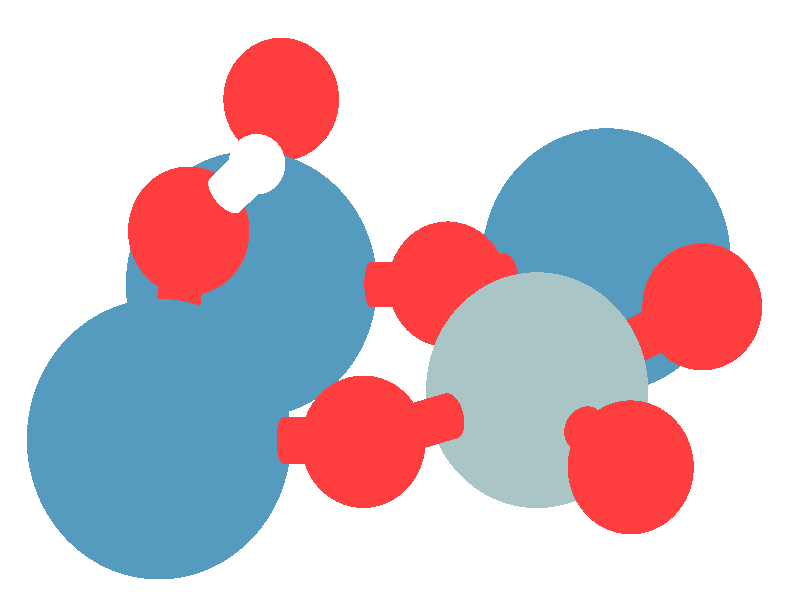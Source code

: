 #include "colors.inc"
#include "finish.inc"

global_settings {assumed_gamma 1 max_trace_level 6}
background {color White}
camera {perspective
  right -7.11*x up 5.02*y
  direction 50.00*z
  location <0,0,50.00> look_at <0,0,0>}
light_source {<  2.00,   3.00,  40.00> color White
  area_light <0.70, 0, 0>, <0, 0.70, 0>, 3, 3
  adaptive 1 jitter}

#declare simple = finish {phong 0.7}
#declare pale = finish {ambient .5 diffuse .85 roughness .001 specular 0.200 }
#declare intermediate = finish {ambient 0.3 diffuse 0.6 specular 0.10 roughness 0.04 }
#declare vmd = finish {ambient .0 diffuse .65 phong 0.1 phong_size 40. specular 0.500 }
#declare jmol = finish {ambient .2 diffuse .6 specular 1 roughness .001 metallic}
#declare ase2 = finish {ambient 0.05 brilliance 3 diffuse 0.6 metallic specular 0.70 roughness 0.04 reflection 0.15}
#declare ase3 = finish {ambient .15 brilliance 2 diffuse .6 metallic specular 1. roughness .001 reflection .0}
#declare glass = finish {ambient .05 diffuse .3 specular 1. roughness .001}
#declare glass2 = finish {ambient .0 diffuse .3 specular 1. reflection .25 roughness .001}
#declare Rcell = 0.100;
#declare Rbond = 0.200;

#macro atom(LOC, R, COL, TRANS, FIN)
  sphere{LOC, R texture{pigment{color COL transmit TRANS} finish{FIN}}}
#end
#macro constrain(LOC, R, COL, TRANS FIN)
union{torus{R, Rcell rotate 45*z texture{pigment{color COL transmit TRANS} finish{FIN}}}
      torus{R, Rcell rotate -45*z texture{pigment{color COL transmit TRANS} finish{FIN}}}
      translate LOC}
#end

atom(< -1.31,   1.17,  -1.47>, 0.26, rgb <1.00, 1.00, 1.00>, 0.0, ase3) // #0 
atom(<  2.83,  -0.06,  -2.69>, 0.56, rgb <1.00, 0.05, 0.05>, 0.0, ase3) // #1 
atom(<  2.05,  -1.40,   0.00>, 0.56, rgb <1.00, 0.05, 0.05>, 0.0, ase3) // #2 
atom(<  0.45,   0.14,  -3.27>, 0.56, rgb <1.00, 0.05, 0.05>, 0.0, ase3) // #3 
atom(< -0.33,  -1.20,  -0.59>, 0.56, rgb <1.00, 0.05, 0.05>, 0.0, ase3) // #4 
atom(< -1.15,   1.83,  -4.48>, 0.56, rgb <1.00, 0.05, 0.05>, 0.0, ase3) // #5 
atom(< -1.95,   0.60,  -1.94>, 0.56, rgb <1.00, 0.05, 0.05>, 0.0, ase3) // #6 
atom(<  1.99,   0.36,  -4.30>, 1.20, rgb <0.09, 0.33, 0.53>, 0.0, ase3) // #7 
atom(< -1.42,   0.14,  -3.80>, 1.20, rgb <0.09, 0.33, 0.53>, 0.0, ase3) // #8 
atom(< -2.19,  -1.19,  -1.14>, 1.20, rgb <0.09, 0.33, 0.53>, 0.0, ase3) // #9 
atom(<  1.26,  -0.78,  -1.71>, 1.02, rgb <0.40, 0.56, 0.56>, 0.0, ase3) // #10 
cylinder {< -1.95,   0.60,  -1.94>, < -1.63,   0.89,  -1.71>, Rbond texture{pigment {color rgb <1.00, 0.05, 0.05> transmit 0.0} finish{ase3}}}
cylinder {< -1.31,   1.17,  -1.47>, < -1.63,   0.89,  -1.71>, Rbond texture{pigment {color rgb <1.00, 1.00, 1.00> transmit 0.0} finish{ase3}}}
cylinder {<  1.99,   0.36,  -4.30>, <  2.41,   0.15,  -3.50>, Rbond texture{pigment {color rgb <0.09, 0.33, 0.53> transmit 0.0} finish{ase3}}}
cylinder {<  2.83,  -0.06,  -2.69>, <  2.41,   0.15,  -3.50>, Rbond texture{pigment {color rgb <1.00, 0.05, 0.05> transmit 0.0} finish{ase3}}}
cylinder {<  1.99,   0.36,  -4.30>, <  1.22,   0.25,  -3.79>, Rbond texture{pigment {color rgb <0.09, 0.33, 0.53> transmit 0.0} finish{ase3}}}
cylinder {<  0.45,   0.14,  -3.27>, <  1.22,   0.25,  -3.79>, Rbond texture{pigment {color rgb <1.00, 0.05, 0.05> transmit 0.0} finish{ase3}}}
cylinder {< -1.42,   0.14,  -3.80>, < -0.49,   0.14,  -3.53>, Rbond texture{pigment {color rgb <0.09, 0.33, 0.53> transmit 0.0} finish{ase3}}}
cylinder {<  0.45,   0.14,  -3.27>, < -0.49,   0.14,  -3.53>, Rbond texture{pigment {color rgb <1.00, 0.05, 0.05> transmit 0.0} finish{ase3}}}
cylinder {< -1.42,   0.14,  -3.80>, < -1.28,   0.98,  -4.14>, Rbond texture{pigment {color rgb <0.09, 0.33, 0.53> transmit 0.0} finish{ase3}}}
cylinder {< -1.15,   1.83,  -4.48>, < -1.28,   0.98,  -4.14>, Rbond texture{pigment {color rgb <1.00, 0.05, 0.05> transmit 0.0} finish{ase3}}}
cylinder {< -1.42,   0.14,  -3.80>, < -1.68,   0.37,  -2.87>, Rbond texture{pigment {color rgb <0.09, 0.33, 0.53> transmit 0.0} finish{ase3}}}
cylinder {< -1.95,   0.60,  -1.94>, < -1.68,   0.37,  -2.87>, Rbond texture{pigment {color rgb <1.00, 0.05, 0.05> transmit 0.0} finish{ase3}}}
cylinder {< -2.19,  -1.19,  -1.14>, < -1.26,  -1.19,  -0.87>, Rbond texture{pigment {color rgb <0.09, 0.33, 0.53> transmit 0.0} finish{ase3}}}
cylinder {< -0.33,  -1.20,  -0.59>, < -1.26,  -1.19,  -0.87>, Rbond texture{pigment {color rgb <1.00, 0.05, 0.05> transmit 0.0} finish{ase3}}}
cylinder {< -2.19,  -1.19,  -1.14>, < -2.07,  -0.29,  -1.54>, Rbond texture{pigment {color rgb <0.09, 0.33, 0.53> transmit 0.0} finish{ase3}}}
cylinder {< -1.95,   0.60,  -1.94>, < -2.07,  -0.29,  -1.54>, Rbond texture{pigment {color rgb <1.00, 0.05, 0.05> transmit 0.0} finish{ase3}}}
cylinder {<  1.26,  -0.78,  -1.71>, <  2.05,  -0.42,  -2.20>, Rbond texture{pigment {color rgb <0.40, 0.56, 0.56> transmit 0.0} finish{ase3}}}
cylinder {<  2.83,  -0.06,  -2.69>, <  2.05,  -0.42,  -2.20>, Rbond texture{pigment {color rgb <1.00, 0.05, 0.05> transmit 0.0} finish{ase3}}}
cylinder {<  1.26,  -0.78,  -1.71>, <  1.66,  -1.09,  -0.86>, Rbond texture{pigment {color rgb <0.40, 0.56, 0.56> transmit 0.0} finish{ase3}}}
cylinder {<  2.05,  -1.40,   0.00>, <  1.66,  -1.09,  -0.86>, Rbond texture{pigment {color rgb <1.00, 0.05, 0.05> transmit 0.0} finish{ase3}}}
cylinder {<  1.26,  -0.78,  -1.71>, <  0.86,  -0.32,  -2.49>, Rbond texture{pigment {color rgb <0.40, 0.56, 0.56> transmit 0.0} finish{ase3}}}
cylinder {<  0.45,   0.14,  -3.27>, <  0.86,  -0.32,  -2.49>, Rbond texture{pigment {color rgb <1.00, 0.05, 0.05> transmit 0.0} finish{ase3}}}
cylinder {<  1.26,  -0.78,  -1.71>, <  0.47,  -0.99,  -1.15>, Rbond texture{pigment {color rgb <0.40, 0.56, 0.56> transmit 0.0} finish{ase3}}}
cylinder {< -0.33,  -1.20,  -0.59>, <  0.47,  -0.99,  -1.15>, Rbond texture{pigment {color rgb <1.00, 0.05, 0.05> transmit 0.0} finish{ase3}}}

